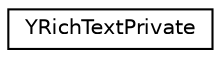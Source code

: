 digraph "Graphical Class Hierarchy"
{
 // LATEX_PDF_SIZE
  edge [fontname="Helvetica",fontsize="10",labelfontname="Helvetica",labelfontsize="10"];
  node [fontname="Helvetica",fontsize="10",shape=record];
  rankdir="LR";
  Node0 [label="YRichTextPrivate",height=0.2,width=0.4,color="black", fillcolor="white", style="filled",URL="$structYRichTextPrivate.html",tooltip=" "];
}

